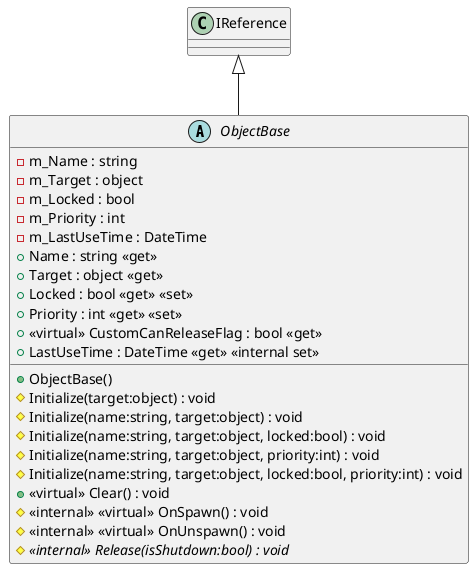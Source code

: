 @startuml
abstract class ObjectBase {
    - m_Name : string
    - m_Target : object
    - m_Locked : bool
    - m_Priority : int
    - m_LastUseTime : DateTime
    + ObjectBase()
    + Name : string <<get>>
    + Target : object <<get>>
    + Locked : bool <<get>> <<set>>
    + Priority : int <<get>> <<set>>
    + <<virtual>> CustomCanReleaseFlag : bool <<get>>
    + LastUseTime : DateTime <<get>> <<internal set>>
    # Initialize(target:object) : void
    # Initialize(name:string, target:object) : void
    # Initialize(name:string, target:object, locked:bool) : void
    # Initialize(name:string, target:object, priority:int) : void
    # Initialize(name:string, target:object, locked:bool, priority:int) : void
    + <<virtual>> Clear() : void
    # <<internal>> <<virtual>> OnSpawn() : void
    # <<internal>> <<virtual>> OnUnspawn() : void
    # <<internal>> {abstract} Release(isShutdown:bool) : void
}
IReference <|-- ObjectBase
@enduml
